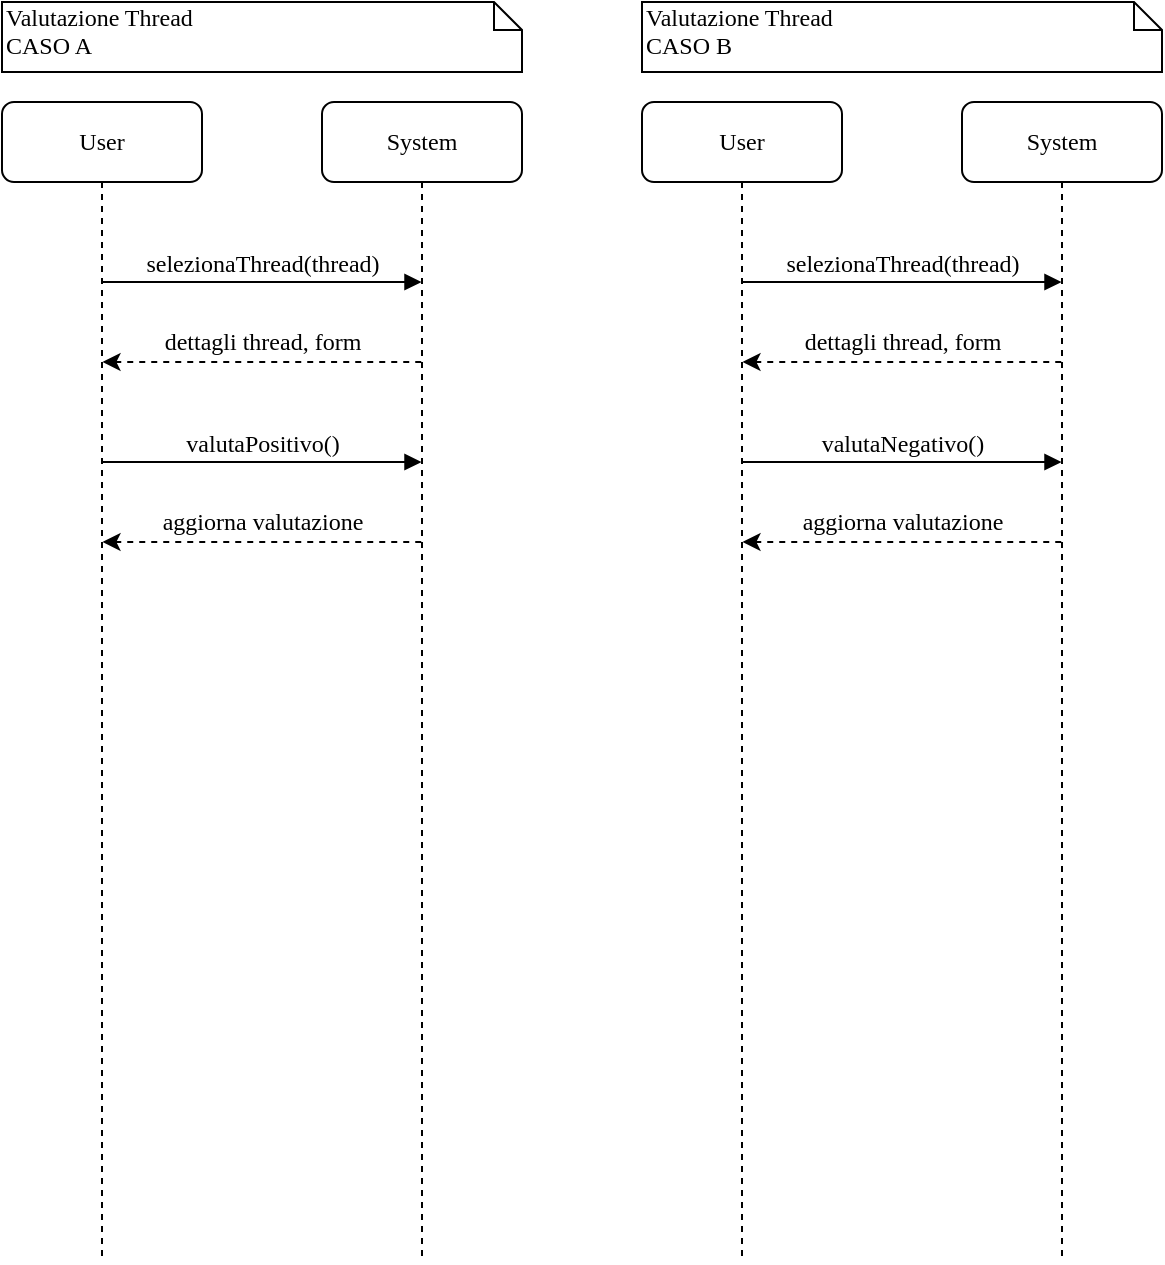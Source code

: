 <mxfile version="14.4.3" type="device"><diagram name="Page-1" id="13e1069c-82ec-6db2-03f1-153e76fe0fe0"><mxGraphModel dx="1422" dy="822" grid="1" gridSize="10" guides="1" tooltips="1" connect="1" arrows="1" fold="1" page="1" pageScale="1" pageWidth="1100" pageHeight="850" background="#ffffff" math="0" shadow="0"><root><mxCell id="0"/><mxCell id="1" parent="0"/><mxCell id="YLG1oDuq72BLGire0D7Y-1" value="System" style="shape=umlLifeline;perimeter=lifelinePerimeter;whiteSpace=wrap;html=1;container=1;collapsible=0;recursiveResize=0;outlineConnect=0;rounded=1;shadow=0;comic=0;labelBackgroundColor=none;strokeWidth=1;fontFamily=Verdana;fontSize=12;align=center;" vertex="1" parent="1"><mxGeometry x="430" y="90" width="100" height="580" as="geometry"/></mxCell><mxCell id="YLG1oDuq72BLGire0D7Y-2" value="User" style="shape=umlLifeline;perimeter=lifelinePerimeter;whiteSpace=wrap;html=1;container=1;collapsible=0;recursiveResize=0;outlineConnect=0;rounded=1;shadow=0;comic=0;labelBackgroundColor=none;strokeWidth=1;fontFamily=Verdana;fontSize=12;align=center;" vertex="1" parent="1"><mxGeometry x="270" y="90" width="100" height="580" as="geometry"/></mxCell><mxCell id="YLG1oDuq72BLGire0D7Y-4" value="Valutazione Thread&lt;br&gt;CASO A" style="shape=note;whiteSpace=wrap;html=1;size=14;verticalAlign=top;align=left;spacingTop=-6;rounded=0;shadow=0;comic=0;labelBackgroundColor=none;strokeWidth=1;fontFamily=Verdana;fontSize=12" vertex="1" parent="1"><mxGeometry x="270" y="40" width="260" height="35" as="geometry"/></mxCell><mxCell id="YLG1oDuq72BLGire0D7Y-7" value="" style="endArrow=none;dashed=1;html=1;startArrow=classic;startFill=1;" edge="1" parent="1"><mxGeometry width="50" height="50" relative="1" as="geometry"><mxPoint x="320.25" y="220" as="sourcePoint"/><mxPoint x="479.75" y="220" as="targetPoint"/><Array as="points"><mxPoint x="410.25" y="220"/><mxPoint x="430.75" y="220"/></Array></mxGeometry></mxCell><mxCell id="YLG1oDuq72BLGire0D7Y-8" value="&lt;font style=&quot;font-size: 12px&quot; face=&quot;Verdana&quot;&gt;dettagli thread, form&lt;/font&gt;" style="edgeLabel;html=1;align=center;verticalAlign=middle;resizable=0;points=[];" vertex="1" connectable="0" parent="YLG1oDuq72BLGire0D7Y-7"><mxGeometry x="-0.1" y="3" relative="1" as="geometry"><mxPoint x="7.75" y="-7" as="offset"/></mxGeometry></mxCell><mxCell id="YLG1oDuq72BLGire0D7Y-10" value="selezionaThread(thread)" style="html=1;verticalAlign=bottom;endArrow=block;labelBackgroundColor=none;fontFamily=Verdana;fontSize=12;edgeStyle=elbowEdgeStyle;elbow=vertical;" edge="1" parent="1"><mxGeometry x="0.003" relative="1" as="geometry"><mxPoint x="320.25" y="180" as="sourcePoint"/><mxPoint x="479.75" y="180" as="targetPoint"/><Array as="points"><mxPoint x="450.25" y="180"/><mxPoint x="450.25" y="170"/><mxPoint x="450.25" y="160"/></Array><mxPoint as="offset"/></mxGeometry></mxCell><mxCell id="YLG1oDuq72BLGire0D7Y-11" value="valutaPositivo()" style="html=1;verticalAlign=bottom;endArrow=block;labelBackgroundColor=none;fontFamily=Verdana;fontSize=12;edgeStyle=elbowEdgeStyle;elbow=vertical;" edge="1" parent="1"><mxGeometry x="0.003" relative="1" as="geometry"><mxPoint x="320.25" y="270" as="sourcePoint"/><mxPoint x="479.75" y="270" as="targetPoint"/><Array as="points"><mxPoint x="450.25" y="270"/><mxPoint x="450.25" y="260"/><mxPoint x="450.25" y="250"/></Array><mxPoint as="offset"/></mxGeometry></mxCell><mxCell id="YLG1oDuq72BLGire0D7Y-13" value="" style="endArrow=none;dashed=1;html=1;startArrow=classic;startFill=1;" edge="1" parent="1"><mxGeometry width="50" height="50" relative="1" as="geometry"><mxPoint x="320.25" y="310" as="sourcePoint"/><mxPoint x="479.75" y="310" as="targetPoint"/><Array as="points"><mxPoint x="410.25" y="310"/></Array></mxGeometry></mxCell><mxCell id="YLG1oDuq72BLGire0D7Y-14" value="&lt;font face=&quot;Verdana&quot;&gt;&lt;span style=&quot;font-size: 12px&quot;&gt;aggiorna valutazione&lt;/span&gt;&lt;/font&gt;" style="edgeLabel;html=1;align=center;verticalAlign=middle;resizable=0;points=[];" vertex="1" connectable="0" parent="YLG1oDuq72BLGire0D7Y-13"><mxGeometry x="-0.1" y="3" relative="1" as="geometry"><mxPoint x="7.75" y="-7" as="offset"/></mxGeometry></mxCell><mxCell id="YLG1oDuq72BLGire0D7Y-15" value="System" style="shape=umlLifeline;perimeter=lifelinePerimeter;whiteSpace=wrap;html=1;container=1;collapsible=0;recursiveResize=0;outlineConnect=0;rounded=1;shadow=0;comic=0;labelBackgroundColor=none;strokeWidth=1;fontFamily=Verdana;fontSize=12;align=center;" vertex="1" parent="1"><mxGeometry x="750" y="90" width="100" height="580" as="geometry"/></mxCell><mxCell id="YLG1oDuq72BLGire0D7Y-16" value="User" style="shape=umlLifeline;perimeter=lifelinePerimeter;whiteSpace=wrap;html=1;container=1;collapsible=0;recursiveResize=0;outlineConnect=0;rounded=1;shadow=0;comic=0;labelBackgroundColor=none;strokeWidth=1;fontFamily=Verdana;fontSize=12;align=center;" vertex="1" parent="1"><mxGeometry x="590" y="90" width="100" height="580" as="geometry"/></mxCell><mxCell id="YLG1oDuq72BLGire0D7Y-17" value="Valutazione Thread&lt;br&gt;CASO B" style="shape=note;whiteSpace=wrap;html=1;size=14;verticalAlign=top;align=left;spacingTop=-6;rounded=0;shadow=0;comic=0;labelBackgroundColor=none;strokeWidth=1;fontFamily=Verdana;fontSize=12" vertex="1" parent="1"><mxGeometry x="590" y="40" width="260" height="35" as="geometry"/></mxCell><mxCell id="YLG1oDuq72BLGire0D7Y-18" value="" style="endArrow=none;dashed=1;html=1;startArrow=classic;startFill=1;" edge="1" parent="1"><mxGeometry width="50" height="50" relative="1" as="geometry"><mxPoint x="640.25" y="220" as="sourcePoint"/><mxPoint x="799.75" y="220" as="targetPoint"/><Array as="points"><mxPoint x="730.25" y="220"/><mxPoint x="750.75" y="220"/></Array></mxGeometry></mxCell><mxCell id="YLG1oDuq72BLGire0D7Y-19" value="&lt;font style=&quot;font-size: 12px&quot; face=&quot;Verdana&quot;&gt;dettagli thread, form&lt;/font&gt;" style="edgeLabel;html=1;align=center;verticalAlign=middle;resizable=0;points=[];" vertex="1" connectable="0" parent="YLG1oDuq72BLGire0D7Y-18"><mxGeometry x="-0.1" y="3" relative="1" as="geometry"><mxPoint x="7.75" y="-7" as="offset"/></mxGeometry></mxCell><mxCell id="YLG1oDuq72BLGire0D7Y-20" value="selezionaThread(thread)" style="html=1;verticalAlign=bottom;endArrow=block;labelBackgroundColor=none;fontFamily=Verdana;fontSize=12;edgeStyle=elbowEdgeStyle;elbow=vertical;" edge="1" parent="1"><mxGeometry x="0.003" relative="1" as="geometry"><mxPoint x="640.25" y="180" as="sourcePoint"/><mxPoint x="799.75" y="180" as="targetPoint"/><Array as="points"><mxPoint x="770.25" y="180"/><mxPoint x="770.25" y="170"/><mxPoint x="770.25" y="160"/></Array><mxPoint as="offset"/></mxGeometry></mxCell><mxCell id="YLG1oDuq72BLGire0D7Y-21" value="valutaNegativo()" style="html=1;verticalAlign=bottom;endArrow=block;labelBackgroundColor=none;fontFamily=Verdana;fontSize=12;edgeStyle=elbowEdgeStyle;elbow=vertical;" edge="1" parent="1"><mxGeometry x="0.003" relative="1" as="geometry"><mxPoint x="640.25" y="270" as="sourcePoint"/><mxPoint x="799.75" y="270" as="targetPoint"/><Array as="points"><mxPoint x="770.25" y="270"/><mxPoint x="770.25" y="260"/><mxPoint x="770.25" y="250"/></Array><mxPoint as="offset"/></mxGeometry></mxCell><mxCell id="YLG1oDuq72BLGire0D7Y-22" value="" style="endArrow=none;dashed=1;html=1;startArrow=classic;startFill=1;" edge="1" parent="1"><mxGeometry width="50" height="50" relative="1" as="geometry"><mxPoint x="640.25" y="310" as="sourcePoint"/><mxPoint x="799.75" y="310" as="targetPoint"/><Array as="points"><mxPoint x="730.25" y="310"/></Array></mxGeometry></mxCell><mxCell id="YLG1oDuq72BLGire0D7Y-23" value="&lt;font face=&quot;Verdana&quot;&gt;&lt;span style=&quot;font-size: 12px&quot;&gt;aggiorna valutazione&lt;/span&gt;&lt;/font&gt;" style="edgeLabel;html=1;align=center;verticalAlign=middle;resizable=0;points=[];" vertex="1" connectable="0" parent="YLG1oDuq72BLGire0D7Y-22"><mxGeometry x="-0.1" y="3" relative="1" as="geometry"><mxPoint x="7.75" y="-7" as="offset"/></mxGeometry></mxCell></root></mxGraphModel></diagram></mxfile>